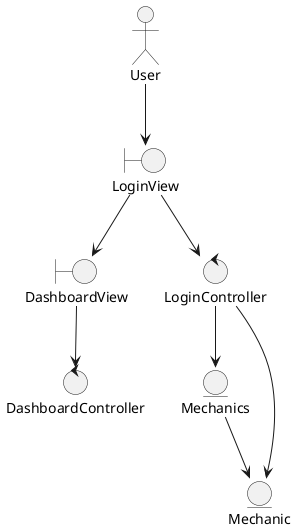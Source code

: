 @startuml

actor :User:
'boundary Boundary
'control Control
'entity Entity

boundary LoginView as b1
boundary DashboardView as b2

control LoginController as c1
control DashboardController as c2


entity Mechanics as e1
entity Mechanic as e2

User --> b1
b1 --> b2
b2 --> c2

b1 --> c1
c1 --> e1
c1 --> e2
e1 --> e2


@enduml